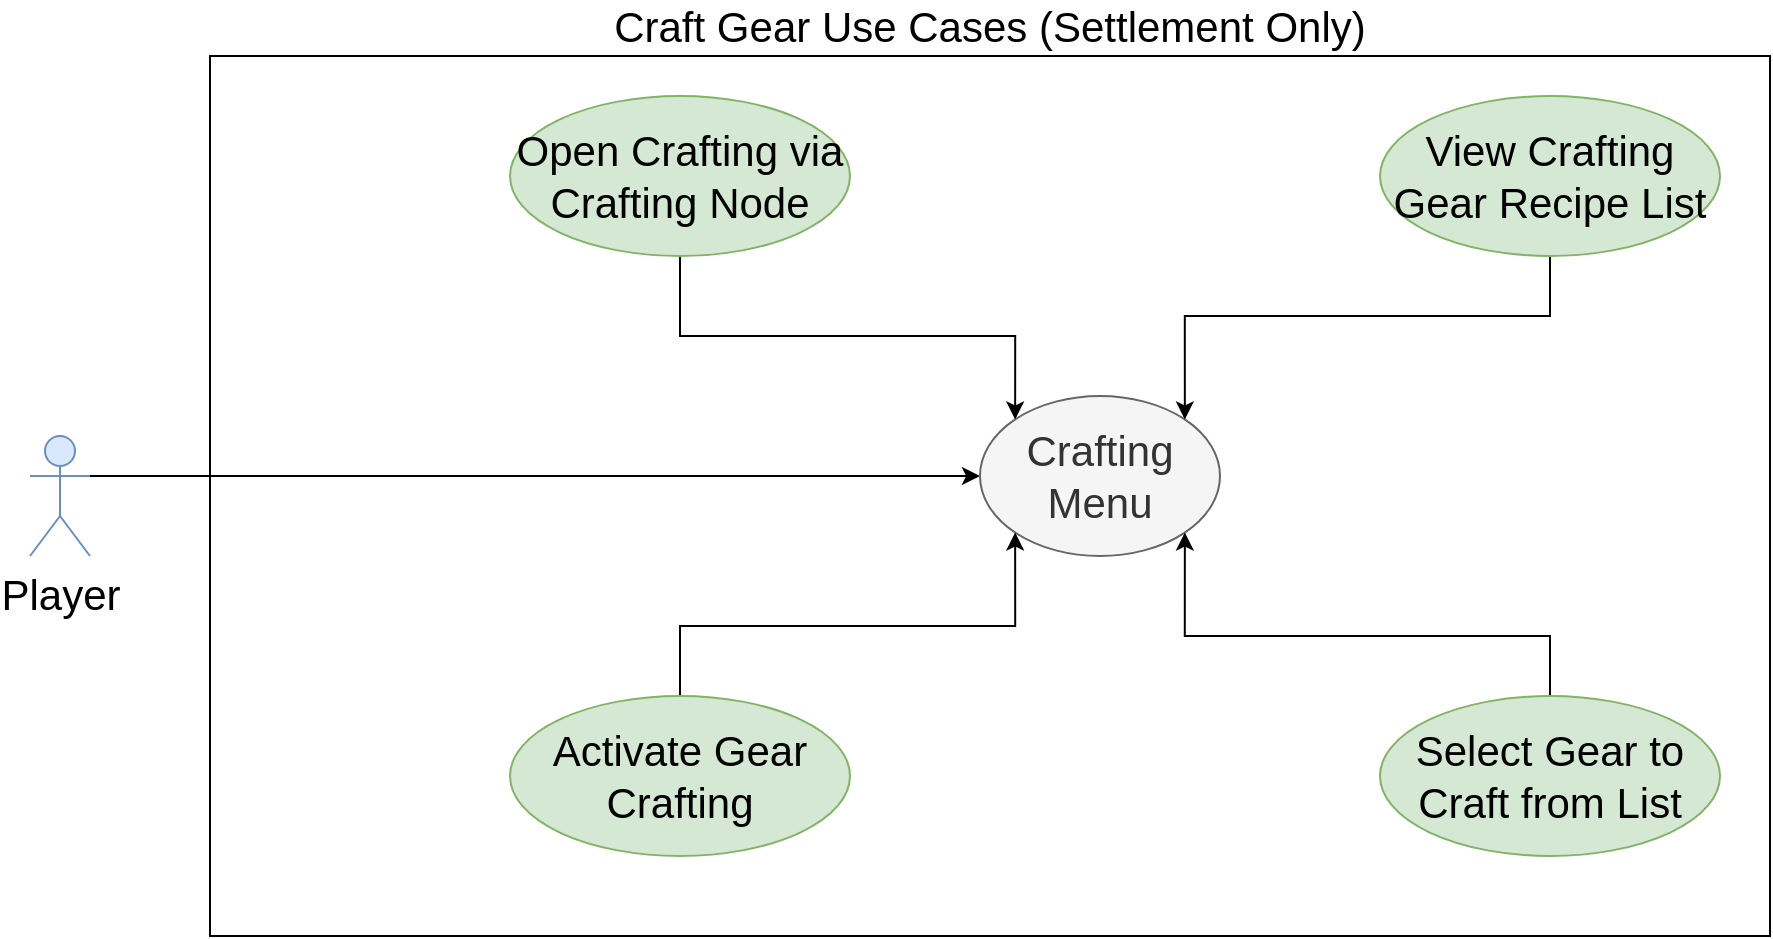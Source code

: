 <mxfile version="13.6.10" type="google"><diagram id="Un3lnvbX3PJ8jCtmw02q" name="Page-1"><mxGraphModel dx="1422" dy="762" grid="1" gridSize="10" guides="1" tooltips="1" connect="1" arrows="1" fold="1" page="1" pageScale="1" pageWidth="850" pageHeight="1100" math="0" shadow="0"><root><mxCell id="0"/><mxCell id="1" parent="0"/><mxCell id="v_QrsMh10wvFZ7hn5J_0-1" value="Craft Gear Use Cases (Settlement Only)" style="rounded=0;whiteSpace=wrap;html=1;labelPosition=center;verticalLabelPosition=top;align=center;verticalAlign=bottom;fontSize=21;" parent="1" vertex="1"><mxGeometry x="140" y="200" width="780" height="440" as="geometry"/></mxCell><mxCell id="v_QrsMh10wvFZ7hn5J_0-5" style="edgeStyle=orthogonalEdgeStyle;rounded=0;orthogonalLoop=1;jettySize=auto;html=1;exitX=1;exitY=0.333;exitDx=0;exitDy=0;exitPerimeter=0;entryX=0;entryY=0.5;entryDx=0;entryDy=0;fontSize=21;" parent="1" source="v_QrsMh10wvFZ7hn5J_0-2" target="v_QrsMh10wvFZ7hn5J_0-4" edge="1"><mxGeometry relative="1" as="geometry"/></mxCell><mxCell id="v_QrsMh10wvFZ7hn5J_0-2" value="Player" style="shape=umlActor;verticalLabelPosition=bottom;verticalAlign=top;html=1;fontSize=21;fillColor=#dae8fc;strokeColor=#6c8ebf;" parent="1" vertex="1"><mxGeometry x="50" y="390" width="30" height="60" as="geometry"/></mxCell><mxCell id="v_QrsMh10wvFZ7hn5J_0-4" value="Crafting Menu" style="ellipse;whiteSpace=wrap;html=1;fontSize=21;fillColor=#f5f5f5;strokeColor=#666666;fontColor=#333333;" parent="1" vertex="1"><mxGeometry x="525" y="370" width="120" height="80" as="geometry"/></mxCell><mxCell id="v_QrsMh10wvFZ7hn5J_0-16" style="edgeStyle=orthogonalEdgeStyle;rounded=0;orthogonalLoop=1;jettySize=auto;html=1;exitX=0.5;exitY=0;exitDx=0;exitDy=0;entryX=1;entryY=1;entryDx=0;entryDy=0;fontSize=21;" parent="1" source="v_QrsMh10wvFZ7hn5J_0-8" target="v_QrsMh10wvFZ7hn5J_0-4" edge="1"><mxGeometry relative="1" as="geometry"><Array as="points"><mxPoint x="810" y="490"/><mxPoint x="627" y="490"/></Array></mxGeometry></mxCell><mxCell id="v_QrsMh10wvFZ7hn5J_0-8" value="Select Gear to Craft from List" style="ellipse;whiteSpace=wrap;html=1;fontSize=21;fillColor=#d5e8d4;strokeColor=#82b366;" parent="1" vertex="1"><mxGeometry x="725" y="520" width="170" height="80" as="geometry"/></mxCell><mxCell id="v_QrsMh10wvFZ7hn5J_0-14" style="edgeStyle=orthogonalEdgeStyle;rounded=0;orthogonalLoop=1;jettySize=auto;html=1;exitX=0.5;exitY=1;exitDx=0;exitDy=0;entryX=1;entryY=0;entryDx=0;entryDy=0;fontSize=21;" parent="1" source="v_QrsMh10wvFZ7hn5J_0-9" target="v_QrsMh10wvFZ7hn5J_0-4" edge="1"><mxGeometry relative="1" as="geometry"><Array as="points"><mxPoint x="810" y="330"/><mxPoint x="627" y="330"/></Array></mxGeometry></mxCell><mxCell id="v_QrsMh10wvFZ7hn5J_0-9" value="View Crafting Gear Recipe List" style="ellipse;whiteSpace=wrap;html=1;fontSize=21;fillColor=#d5e8d4;strokeColor=#82b366;" parent="1" vertex="1"><mxGeometry x="725" y="220" width="170" height="80" as="geometry"/></mxCell><mxCell id="v_QrsMh10wvFZ7hn5J_0-18" style="edgeStyle=orthogonalEdgeStyle;rounded=0;orthogonalLoop=1;jettySize=auto;html=1;exitX=0.5;exitY=1;exitDx=0;exitDy=0;entryX=0;entryY=0;entryDx=0;entryDy=0;fontSize=21;" parent="1" source="v_QrsMh10wvFZ7hn5J_0-17" target="v_QrsMh10wvFZ7hn5J_0-4" edge="1"><mxGeometry relative="1" as="geometry"><Array as="points"><mxPoint x="375" y="340"/><mxPoint x="543" y="340"/></Array></mxGeometry></mxCell><mxCell id="v_QrsMh10wvFZ7hn5J_0-17" value="Open Crafting via Crafting Node" style="ellipse;whiteSpace=wrap;html=1;fontSize=21;fillColor=#d5e8d4;strokeColor=#82b366;" parent="1" vertex="1"><mxGeometry x="290" y="220" width="170" height="80" as="geometry"/></mxCell><mxCell id="v_QrsMh10wvFZ7hn5J_0-20" style="edgeStyle=orthogonalEdgeStyle;rounded=0;orthogonalLoop=1;jettySize=auto;html=1;exitX=0.5;exitY=0;exitDx=0;exitDy=0;entryX=0;entryY=1;entryDx=0;entryDy=0;fontSize=21;" parent="1" source="v_QrsMh10wvFZ7hn5J_0-19" target="v_QrsMh10wvFZ7hn5J_0-4" edge="1"><mxGeometry relative="1" as="geometry"/></mxCell><mxCell id="v_QrsMh10wvFZ7hn5J_0-19" value="Activate Gear Crafting" style="ellipse;whiteSpace=wrap;html=1;fontSize=21;fillColor=#d5e8d4;strokeColor=#82b366;" parent="1" vertex="1"><mxGeometry x="290" y="520" width="170" height="80" as="geometry"/></mxCell></root></mxGraphModel></diagram></mxfile>